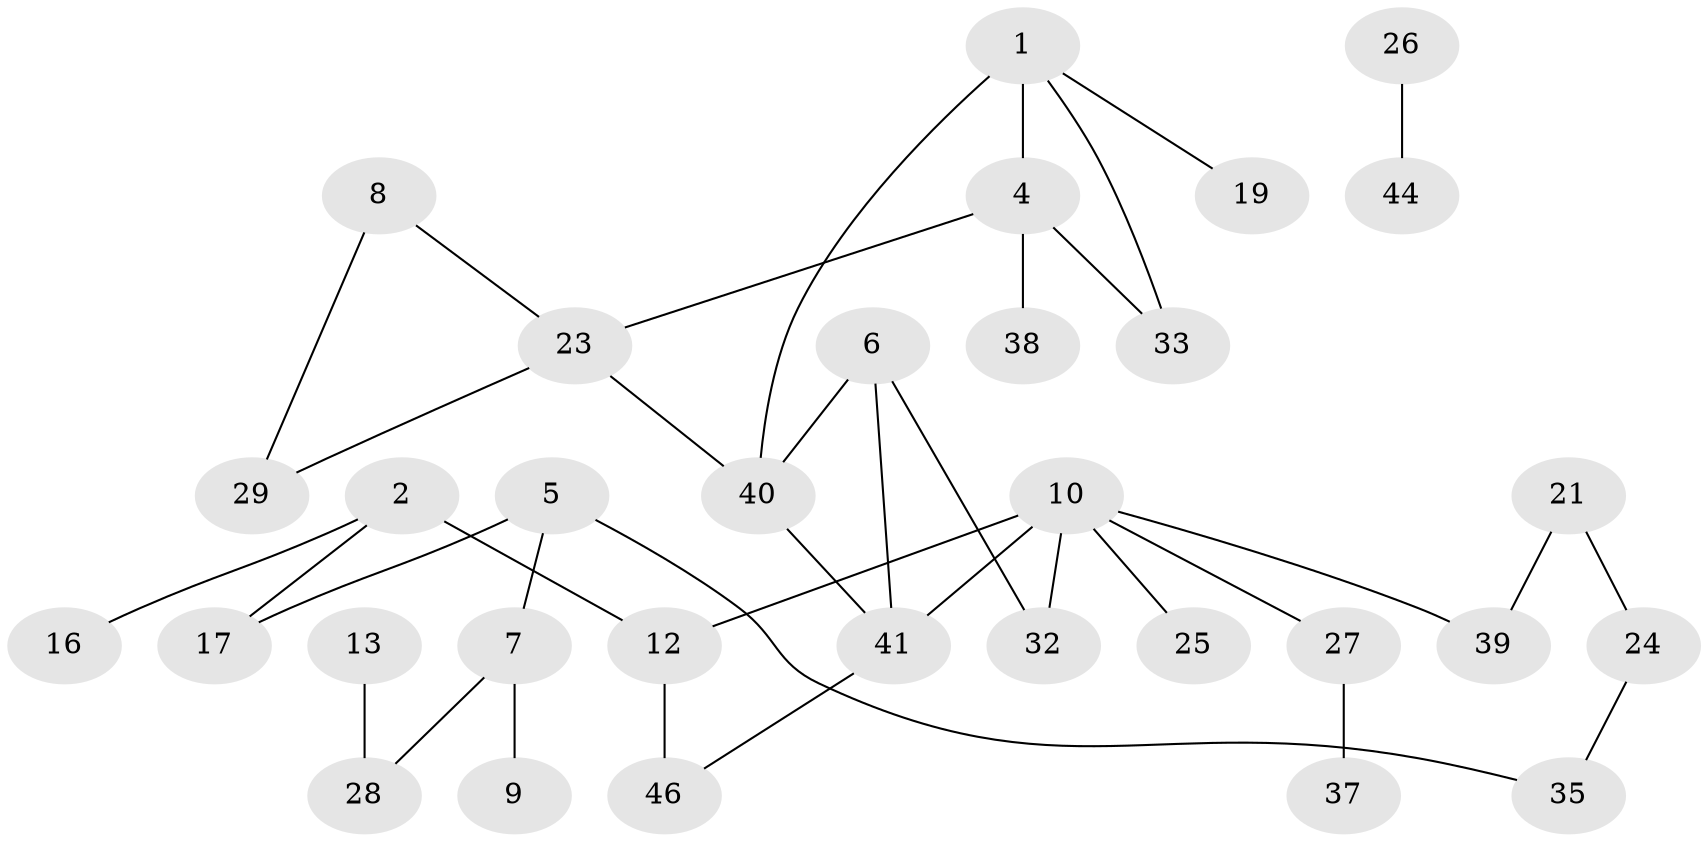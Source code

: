 // original degree distribution, {2: 0.36, 3: 0.17, 0: 0.17, 4: 0.05, 1: 0.23, 5: 0.02}
// Generated by graph-tools (version 1.1) at 2025/33/03/09/25 02:33:31]
// undirected, 32 vertices, 37 edges
graph export_dot {
graph [start="1"]
  node [color=gray90,style=filled];
  1;
  2;
  4;
  5;
  6;
  7;
  8;
  9;
  10;
  12;
  13;
  16;
  17;
  19;
  21;
  23;
  24;
  25;
  26;
  27;
  28;
  29;
  32;
  33;
  35;
  37;
  38;
  39;
  40;
  41;
  44;
  46;
  1 -- 4 [weight=5.0];
  1 -- 19 [weight=1.0];
  1 -- 33 [weight=1.0];
  1 -- 40 [weight=1.0];
  2 -- 12 [weight=1.0];
  2 -- 16 [weight=1.0];
  2 -- 17 [weight=1.0];
  4 -- 23 [weight=1.0];
  4 -- 33 [weight=1.0];
  4 -- 38 [weight=1.0];
  5 -- 7 [weight=1.0];
  5 -- 17 [weight=1.0];
  5 -- 35 [weight=1.0];
  6 -- 32 [weight=1.0];
  6 -- 40 [weight=1.0];
  6 -- 41 [weight=1.0];
  7 -- 9 [weight=1.0];
  7 -- 28 [weight=1.0];
  8 -- 23 [weight=1.0];
  8 -- 29 [weight=1.0];
  10 -- 12 [weight=1.0];
  10 -- 25 [weight=1.0];
  10 -- 27 [weight=1.0];
  10 -- 32 [weight=1.0];
  10 -- 39 [weight=1.0];
  10 -- 41 [weight=2.0];
  12 -- 46 [weight=2.0];
  13 -- 28 [weight=2.0];
  21 -- 24 [weight=1.0];
  21 -- 39 [weight=1.0];
  23 -- 29 [weight=1.0];
  23 -- 40 [weight=1.0];
  24 -- 35 [weight=1.0];
  26 -- 44 [weight=1.0];
  27 -- 37 [weight=1.0];
  40 -- 41 [weight=1.0];
  41 -- 46 [weight=1.0];
}
